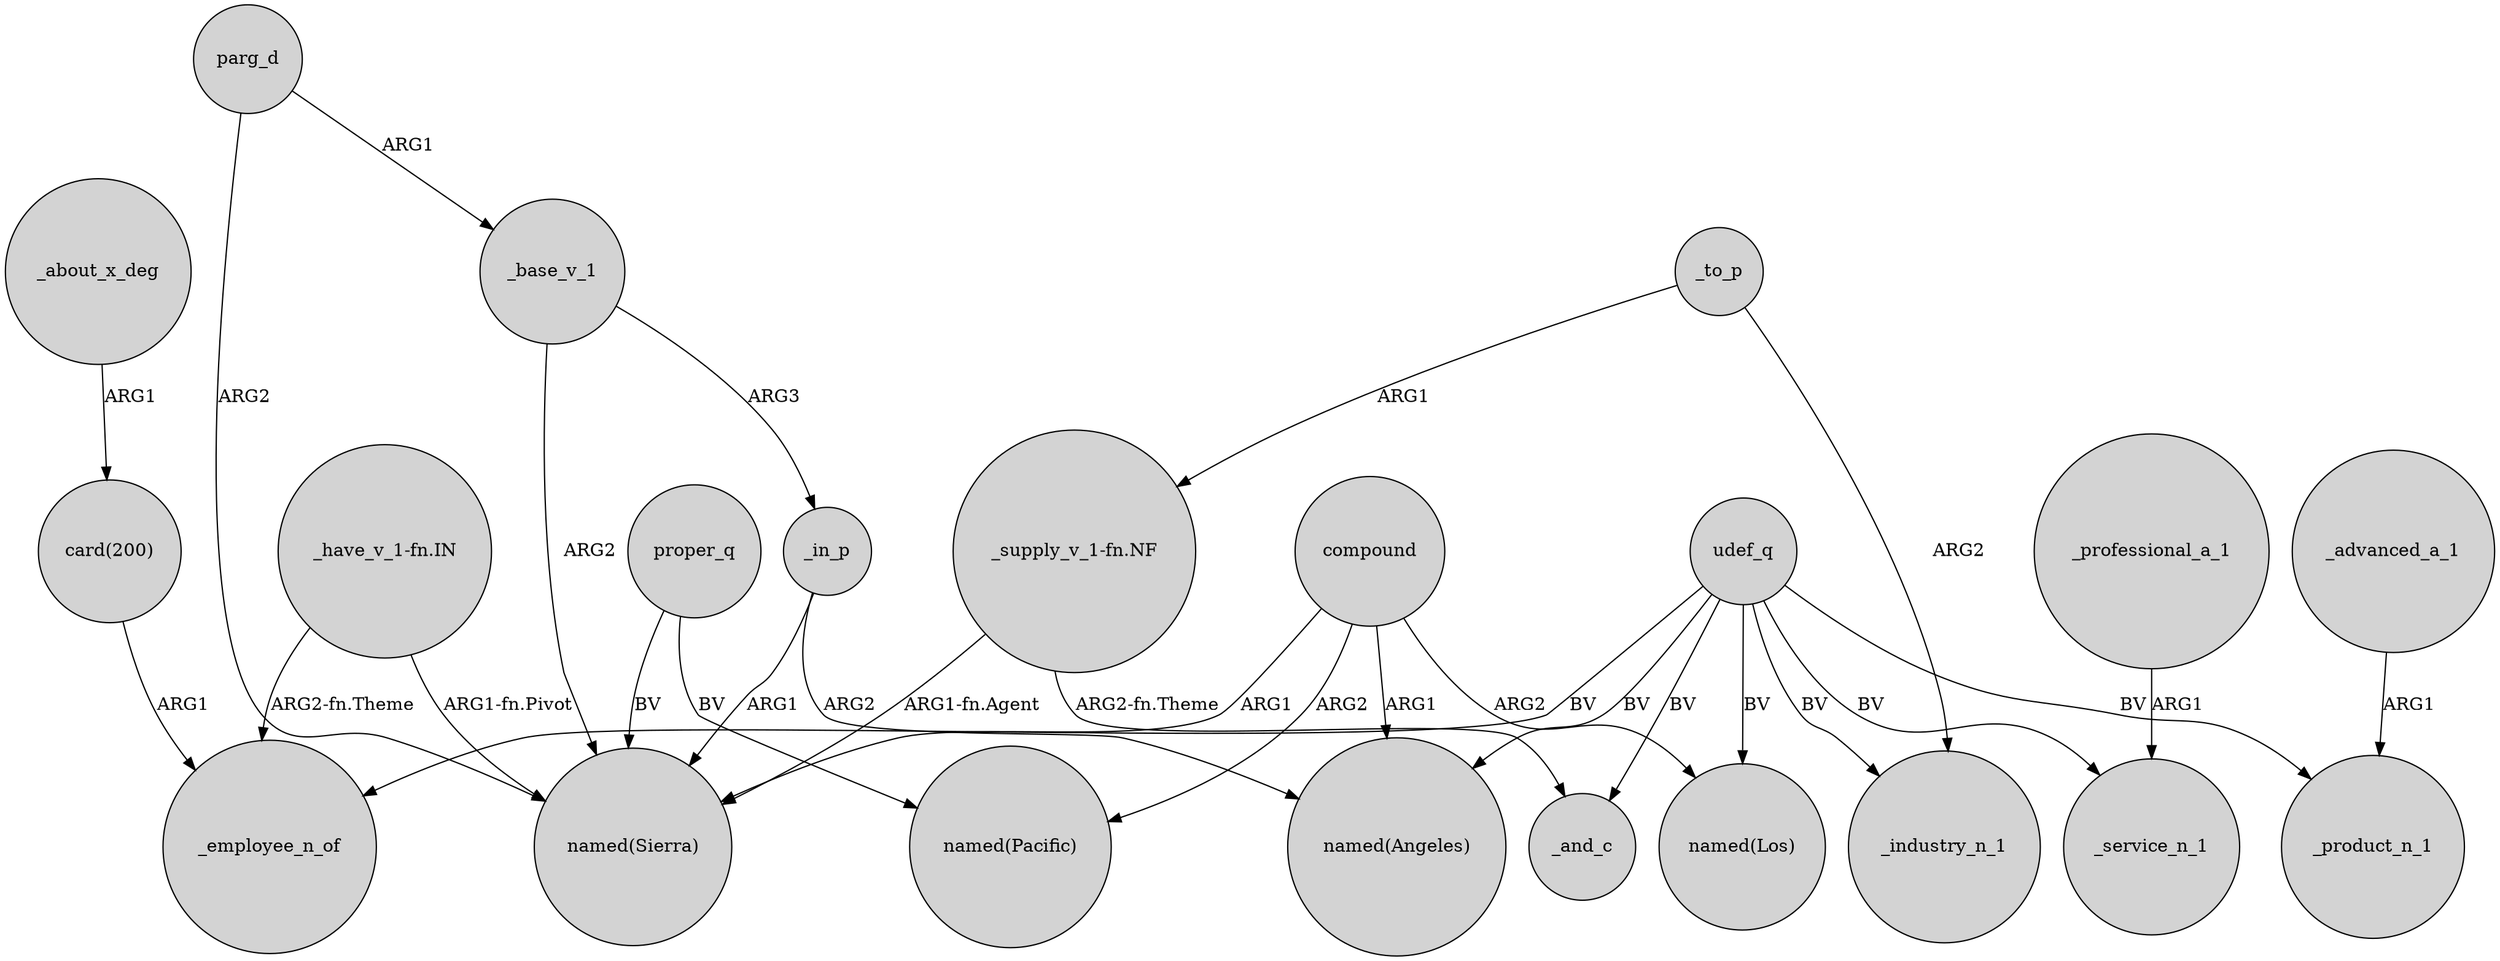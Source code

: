 digraph {
	node [shape=circle style=filled]
	"card(200)" -> _employee_n_of [label=ARG1]
	udef_q -> "named(Los)" [label=BV]
	proper_q -> "named(Sierra)" [label=BV]
	udef_q -> _employee_n_of [label=BV]
	_about_x_deg -> "card(200)" [label=ARG1]
	compound -> "named(Los)" [label=ARG2]
	"_supply_v_1-fn.NF" -> _and_c [label="ARG2-fn.Theme"]
	_professional_a_1 -> _service_n_1 [label=ARG1]
	parg_d -> "named(Sierra)" [label=ARG2]
	compound -> "named(Pacific)" [label=ARG2]
	_base_v_1 -> "named(Sierra)" [label=ARG2]
	udef_q -> "named(Angeles)" [label=BV]
	compound -> "named(Angeles)" [label=ARG1]
	_to_p -> _industry_n_1 [label=ARG2]
	compound -> "named(Sierra)" [label=ARG1]
	udef_q -> _service_n_1 [label=BV]
	_in_p -> "named(Angeles)" [label=ARG2]
	_base_v_1 -> _in_p [label=ARG3]
	_to_p -> "_supply_v_1-fn.NF" [label=ARG1]
	_in_p -> "named(Sierra)" [label=ARG1]
	_advanced_a_1 -> _product_n_1 [label=ARG1]
	"_have_v_1-fn.IN" -> _employee_n_of [label="ARG2-fn.Theme"]
	udef_q -> _product_n_1 [label=BV]
	parg_d -> _base_v_1 [label=ARG1]
	"_have_v_1-fn.IN" -> "named(Sierra)" [label="ARG1-fn.Pivot"]
	udef_q -> _and_c [label=BV]
	proper_q -> "named(Pacific)" [label=BV]
	udef_q -> _industry_n_1 [label=BV]
	"_supply_v_1-fn.NF" -> "named(Sierra)" [label="ARG1-fn.Agent"]
}

